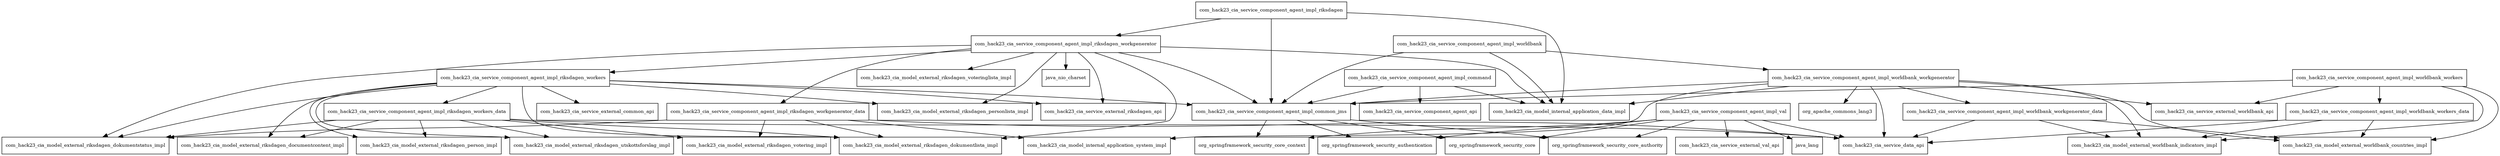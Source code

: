 digraph service_component_agent_impl_2019_2_24_SNAPSHOT_package_dependencies {
  node [shape = box, fontsize=10.0];
  com_hack23_cia_service_component_agent_impl_command -> com_hack23_cia_model_internal_application_data_impl;
  com_hack23_cia_service_component_agent_impl_command -> com_hack23_cia_service_component_agent_api;
  com_hack23_cia_service_component_agent_impl_command -> com_hack23_cia_service_component_agent_impl_common_jms;
  com_hack23_cia_service_component_agent_impl_common_jms -> org_springframework_security_authentication;
  com_hack23_cia_service_component_agent_impl_common_jms -> org_springframework_security_core;
  com_hack23_cia_service_component_agent_impl_common_jms -> org_springframework_security_core_authority;
  com_hack23_cia_service_component_agent_impl_common_jms -> org_springframework_security_core_context;
  com_hack23_cia_service_component_agent_impl_riksdagen -> com_hack23_cia_model_internal_application_data_impl;
  com_hack23_cia_service_component_agent_impl_riksdagen -> com_hack23_cia_service_component_agent_impl_common_jms;
  com_hack23_cia_service_component_agent_impl_riksdagen -> com_hack23_cia_service_component_agent_impl_riksdagen_workgenerator;
  com_hack23_cia_service_component_agent_impl_riksdagen_workers -> com_hack23_cia_model_external_riksdagen_documentcontent_impl;
  com_hack23_cia_service_component_agent_impl_riksdagen_workers -> com_hack23_cia_model_external_riksdagen_dokumentlista_impl;
  com_hack23_cia_service_component_agent_impl_riksdagen_workers -> com_hack23_cia_model_external_riksdagen_dokumentstatus_impl;
  com_hack23_cia_service_component_agent_impl_riksdagen_workers -> com_hack23_cia_model_external_riksdagen_person_impl;
  com_hack23_cia_service_component_agent_impl_riksdagen_workers -> com_hack23_cia_model_external_riksdagen_personlista_impl;
  com_hack23_cia_service_component_agent_impl_riksdagen_workers -> com_hack23_cia_model_external_riksdagen_utskottsforslag_impl;
  com_hack23_cia_service_component_agent_impl_riksdagen_workers -> com_hack23_cia_service_component_agent_impl_common_jms;
  com_hack23_cia_service_component_agent_impl_riksdagen_workers -> com_hack23_cia_service_component_agent_impl_riksdagen_workers_data;
  com_hack23_cia_service_component_agent_impl_riksdagen_workers -> com_hack23_cia_service_external_common_api;
  com_hack23_cia_service_component_agent_impl_riksdagen_workers -> com_hack23_cia_service_external_riksdagen_api;
  com_hack23_cia_service_component_agent_impl_riksdagen_workers_data -> com_hack23_cia_model_external_riksdagen_documentcontent_impl;
  com_hack23_cia_service_component_agent_impl_riksdagen_workers_data -> com_hack23_cia_model_external_riksdagen_dokumentlista_impl;
  com_hack23_cia_service_component_agent_impl_riksdagen_workers_data -> com_hack23_cia_model_external_riksdagen_dokumentstatus_impl;
  com_hack23_cia_service_component_agent_impl_riksdagen_workers_data -> com_hack23_cia_model_external_riksdagen_person_impl;
  com_hack23_cia_service_component_agent_impl_riksdagen_workers_data -> com_hack23_cia_model_external_riksdagen_utskottsforslag_impl;
  com_hack23_cia_service_component_agent_impl_riksdagen_workers_data -> com_hack23_cia_model_external_riksdagen_votering_impl;
  com_hack23_cia_service_component_agent_impl_riksdagen_workers_data -> com_hack23_cia_service_data_api;
  com_hack23_cia_service_component_agent_impl_riksdagen_workgenerator -> com_hack23_cia_model_external_riksdagen_dokumentlista_impl;
  com_hack23_cia_service_component_agent_impl_riksdagen_workgenerator -> com_hack23_cia_model_external_riksdagen_dokumentstatus_impl;
  com_hack23_cia_service_component_agent_impl_riksdagen_workgenerator -> com_hack23_cia_model_external_riksdagen_personlista_impl;
  com_hack23_cia_service_component_agent_impl_riksdagen_workgenerator -> com_hack23_cia_model_external_riksdagen_voteringlista_impl;
  com_hack23_cia_service_component_agent_impl_riksdagen_workgenerator -> com_hack23_cia_model_internal_application_data_impl;
  com_hack23_cia_service_component_agent_impl_riksdagen_workgenerator -> com_hack23_cia_service_component_agent_impl_common_jms;
  com_hack23_cia_service_component_agent_impl_riksdagen_workgenerator -> com_hack23_cia_service_component_agent_impl_riksdagen_workers;
  com_hack23_cia_service_component_agent_impl_riksdagen_workgenerator -> com_hack23_cia_service_component_agent_impl_riksdagen_workgenerator_data;
  com_hack23_cia_service_component_agent_impl_riksdagen_workgenerator -> com_hack23_cia_service_external_riksdagen_api;
  com_hack23_cia_service_component_agent_impl_riksdagen_workgenerator -> java_nio_charset;
  com_hack23_cia_service_component_agent_impl_riksdagen_workgenerator_data -> com_hack23_cia_model_external_riksdagen_dokumentlista_impl;
  com_hack23_cia_service_component_agent_impl_riksdagen_workgenerator_data -> com_hack23_cia_model_external_riksdagen_dokumentstatus_impl;
  com_hack23_cia_service_component_agent_impl_riksdagen_workgenerator_data -> com_hack23_cia_model_external_riksdagen_votering_impl;
  com_hack23_cia_service_component_agent_impl_riksdagen_workgenerator_data -> com_hack23_cia_model_internal_application_system_impl;
  com_hack23_cia_service_component_agent_impl_riksdagen_workgenerator_data -> com_hack23_cia_service_data_api;
  com_hack23_cia_service_component_agent_impl_val -> com_hack23_cia_service_data_api;
  com_hack23_cia_service_component_agent_impl_val -> com_hack23_cia_service_external_val_api;
  com_hack23_cia_service_component_agent_impl_val -> java_lang;
  com_hack23_cia_service_component_agent_impl_val -> org_springframework_security_authentication;
  com_hack23_cia_service_component_agent_impl_val -> org_springframework_security_core;
  com_hack23_cia_service_component_agent_impl_val -> org_springframework_security_core_authority;
  com_hack23_cia_service_component_agent_impl_val -> org_springframework_security_core_context;
  com_hack23_cia_service_component_agent_impl_worldbank -> com_hack23_cia_model_internal_application_data_impl;
  com_hack23_cia_service_component_agent_impl_worldbank -> com_hack23_cia_service_component_agent_impl_common_jms;
  com_hack23_cia_service_component_agent_impl_worldbank -> com_hack23_cia_service_component_agent_impl_worldbank_workgenerator;
  com_hack23_cia_service_component_agent_impl_worldbank_workers -> com_hack23_cia_model_external_worldbank_countries_impl;
  com_hack23_cia_service_component_agent_impl_worldbank_workers -> com_hack23_cia_model_external_worldbank_indicators_impl;
  com_hack23_cia_service_component_agent_impl_worldbank_workers -> com_hack23_cia_service_component_agent_impl_common_jms;
  com_hack23_cia_service_component_agent_impl_worldbank_workers -> com_hack23_cia_service_component_agent_impl_worldbank_workers_data;
  com_hack23_cia_service_component_agent_impl_worldbank_workers -> com_hack23_cia_service_external_worldbank_api;
  com_hack23_cia_service_component_agent_impl_worldbank_workers_data -> com_hack23_cia_model_external_worldbank_countries_impl;
  com_hack23_cia_service_component_agent_impl_worldbank_workers_data -> com_hack23_cia_model_external_worldbank_indicators_impl;
  com_hack23_cia_service_component_agent_impl_worldbank_workers_data -> com_hack23_cia_service_data_api;
  com_hack23_cia_service_component_agent_impl_worldbank_workgenerator -> com_hack23_cia_model_external_worldbank_countries_impl;
  com_hack23_cia_service_component_agent_impl_worldbank_workgenerator -> com_hack23_cia_model_external_worldbank_indicators_impl;
  com_hack23_cia_service_component_agent_impl_worldbank_workgenerator -> com_hack23_cia_model_internal_application_data_impl;
  com_hack23_cia_service_component_agent_impl_worldbank_workgenerator -> com_hack23_cia_model_internal_application_system_impl;
  com_hack23_cia_service_component_agent_impl_worldbank_workgenerator -> com_hack23_cia_service_component_agent_impl_common_jms;
  com_hack23_cia_service_component_agent_impl_worldbank_workgenerator -> com_hack23_cia_service_component_agent_impl_worldbank_workgenerator_data;
  com_hack23_cia_service_component_agent_impl_worldbank_workgenerator -> com_hack23_cia_service_data_api;
  com_hack23_cia_service_component_agent_impl_worldbank_workgenerator -> com_hack23_cia_service_external_worldbank_api;
  com_hack23_cia_service_component_agent_impl_worldbank_workgenerator -> org_apache_commons_lang3;
  com_hack23_cia_service_component_agent_impl_worldbank_workgenerator_data -> com_hack23_cia_model_external_worldbank_countries_impl;
  com_hack23_cia_service_component_agent_impl_worldbank_workgenerator_data -> com_hack23_cia_model_external_worldbank_indicators_impl;
  com_hack23_cia_service_component_agent_impl_worldbank_workgenerator_data -> com_hack23_cia_service_data_api;
}
